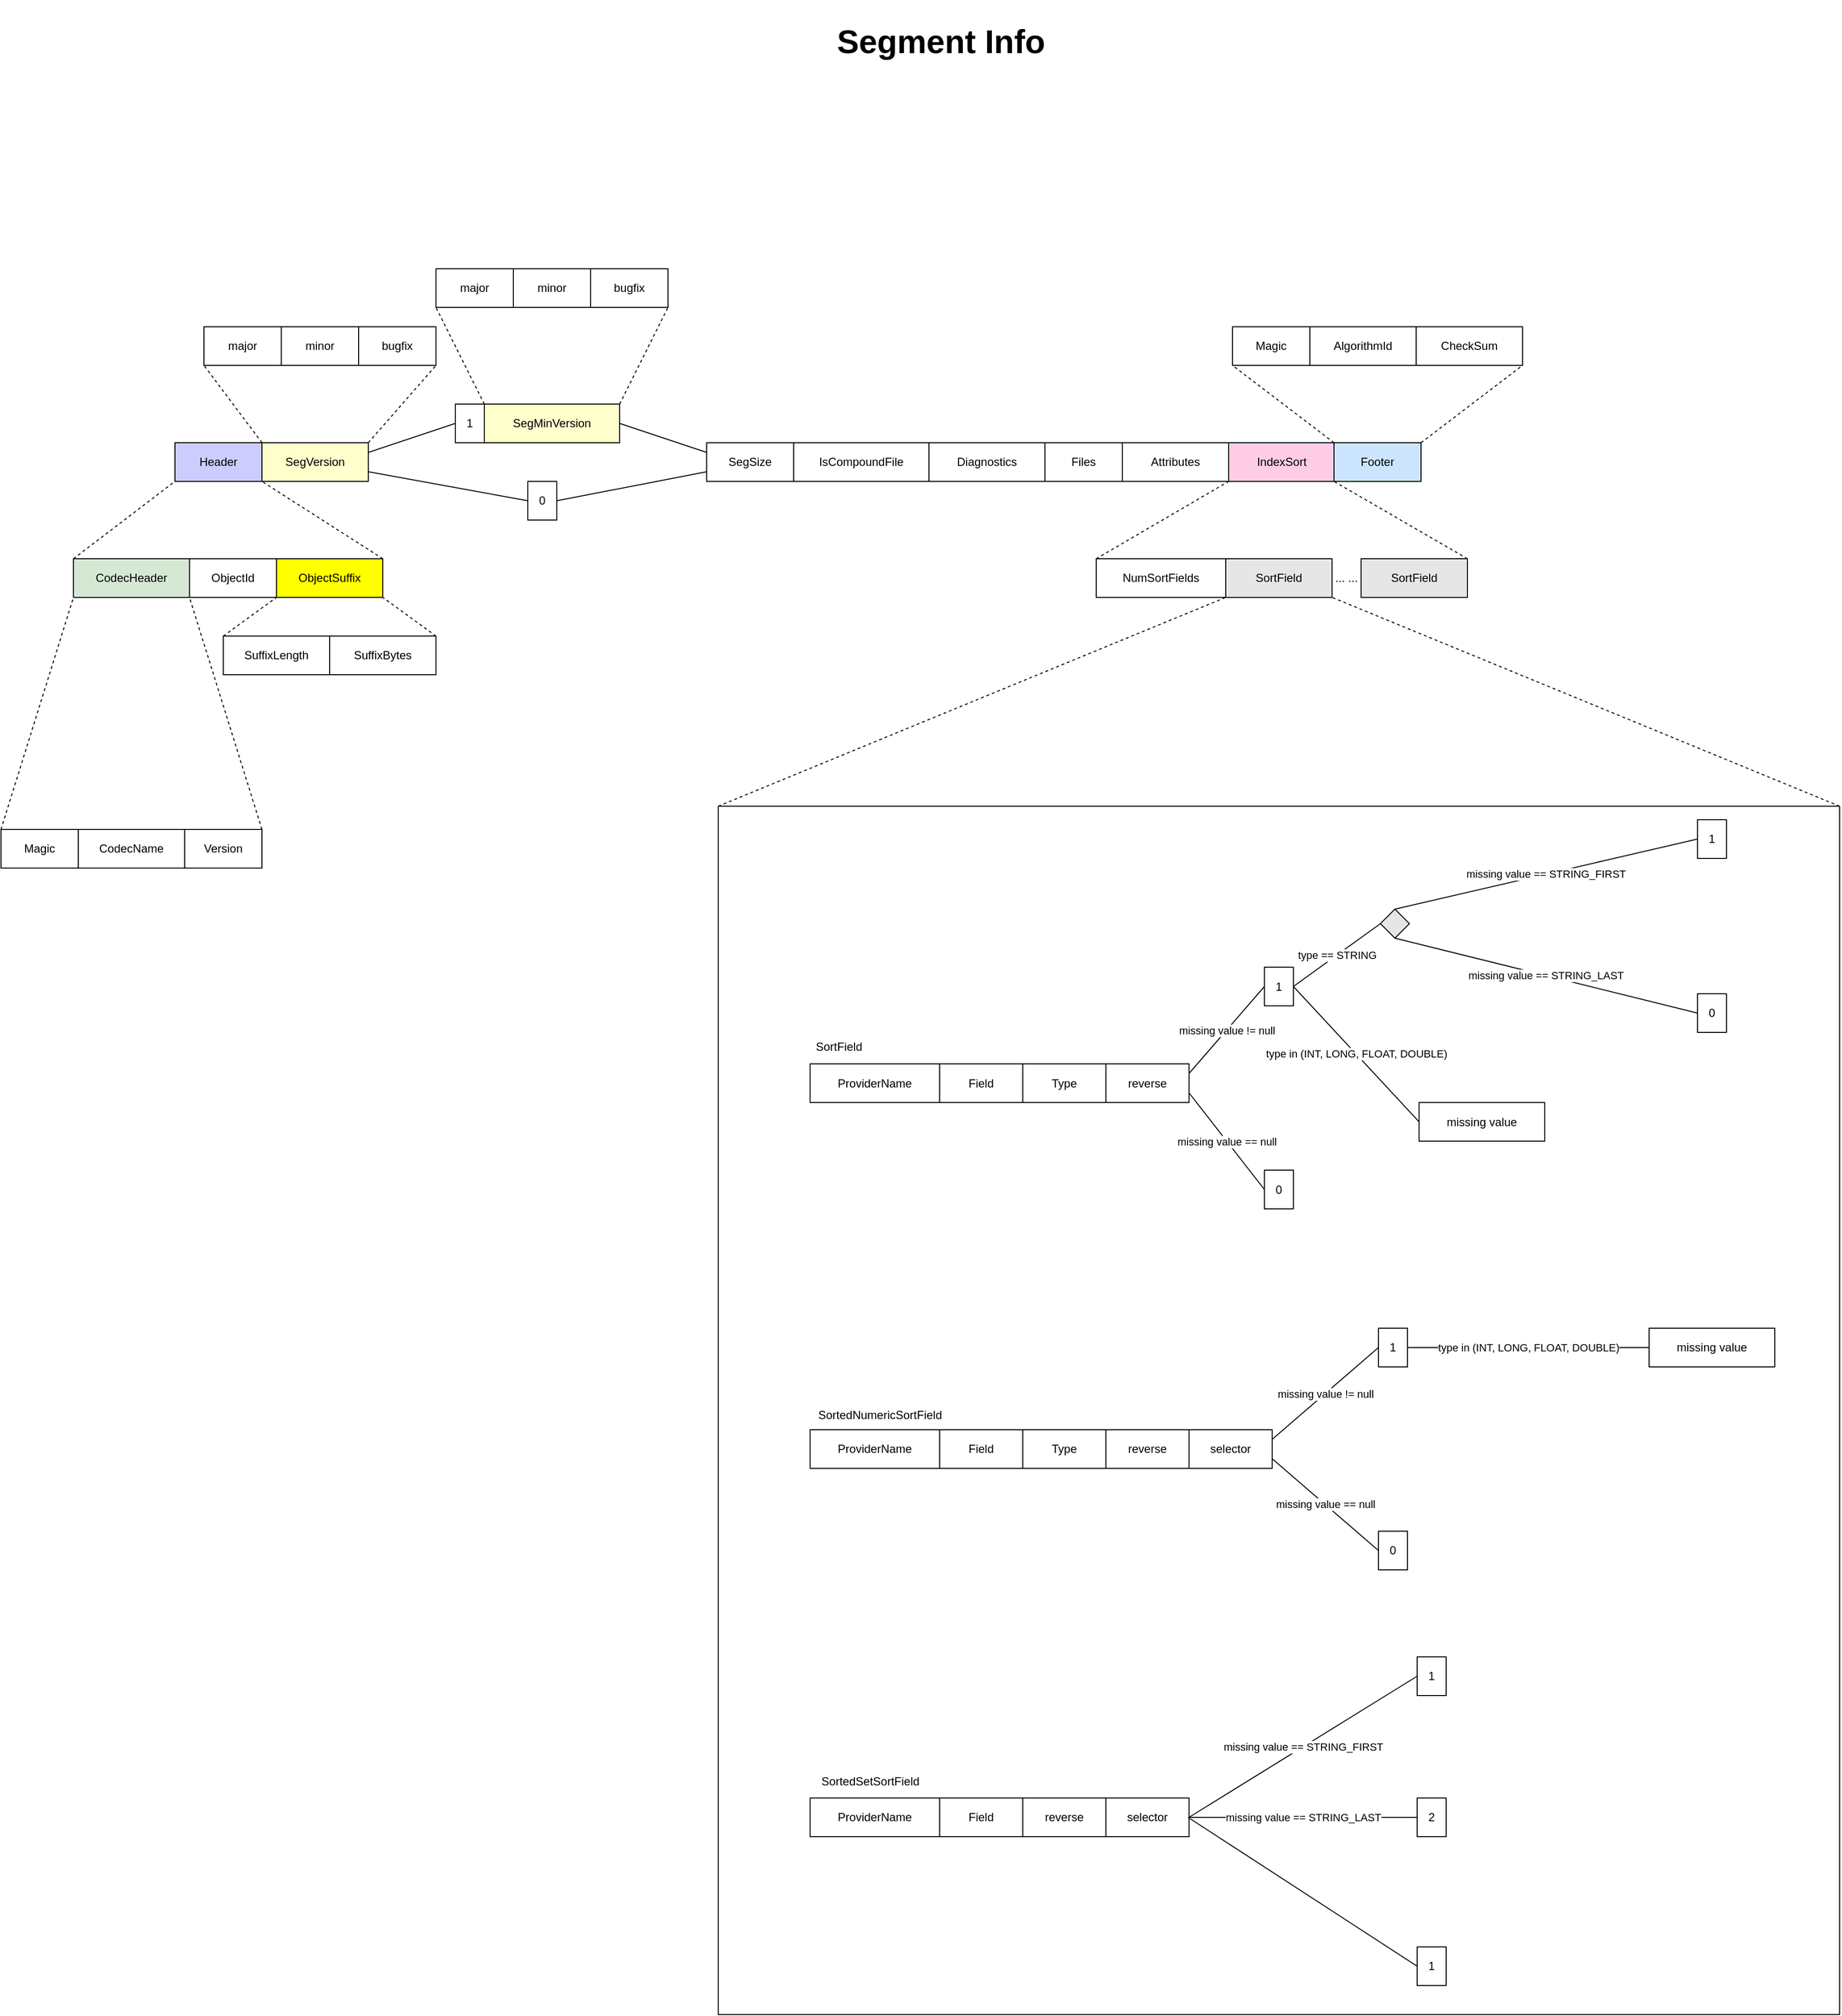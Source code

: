 <mxfile>
    <diagram id="0xvF9VHn8qDiab5rxLQc" name="Page-1">
        <mxGraphModel dx="1906" dy="1566" grid="1" gridSize="10" guides="1" tooltips="1" connect="1" arrows="1" fold="1" page="1" pageScale="1" pageWidth="1169" pageHeight="827" math="0" shadow="0">
            <root>
                <mxCell id="0"/>
                <mxCell id="1" parent="0"/>
                <mxCell id="2" value="" style="group" parent="1" vertex="1" connectable="0">
                    <mxGeometry x="200" y="643" width="450" height="440" as="geometry"/>
                </mxCell>
                <mxCell id="3" value="Header" style="rounded=0;whiteSpace=wrap;html=1;fillColor=#CCCCFF;fontColor=#000000;" parent="2" vertex="1">
                    <mxGeometry x="180" width="90" height="40" as="geometry"/>
                </mxCell>
                <mxCell id="4" value="ObjectId" style="rounded=0;whiteSpace=wrap;html=1;" parent="2" vertex="1">
                    <mxGeometry x="195" y="120" width="90" height="40" as="geometry"/>
                </mxCell>
                <mxCell id="5" value="" style="endArrow=none;dashed=1;html=1;entryX=0;entryY=1;entryDx=0;entryDy=0;exitX=0;exitY=0;exitDx=0;exitDy=0;" parent="2" source="14" target="3" edge="1">
                    <mxGeometry width="50" height="50" relative="1" as="geometry">
                        <mxPoint x="10" y="510" as="sourcePoint"/>
                        <mxPoint x="85" y="290" as="targetPoint"/>
                    </mxGeometry>
                </mxCell>
                <mxCell id="6" value="" style="endArrow=none;dashed=1;html=1;entryX=1;entryY=1;entryDx=0;entryDy=0;exitX=1;exitY=0;exitDx=0;exitDy=0;" parent="2" source="8" target="3" edge="1">
                    <mxGeometry width="50" height="50" relative="1" as="geometry">
                        <mxPoint x="85" y="250" as="sourcePoint"/>
                        <mxPoint x="190" y="35" as="targetPoint"/>
                    </mxGeometry>
                </mxCell>
                <mxCell id="7" value="" style="group" parent="2" vertex="1" connectable="0">
                    <mxGeometry x="230" y="120" width="220" height="120" as="geometry"/>
                </mxCell>
                <mxCell id="8" value="ObjectSuffix" style="rounded=0;whiteSpace=wrap;html=1;fillColor=#FFFF00;fontColor=#000000;" parent="7" vertex="1">
                    <mxGeometry x="55" width="110" height="40" as="geometry"/>
                </mxCell>
                <mxCell id="9" value="SuffixLength" style="rounded=0;whiteSpace=wrap;html=1;" parent="7" vertex="1">
                    <mxGeometry y="80" width="110" height="40" as="geometry"/>
                </mxCell>
                <mxCell id="10" value="SuffixBytes" style="rounded=0;whiteSpace=wrap;html=1;" parent="7" vertex="1">
                    <mxGeometry x="110" y="80" width="110" height="40" as="geometry"/>
                </mxCell>
                <mxCell id="11" value="" style="endArrow=none;dashed=1;html=1;entryX=0;entryY=1;entryDx=0;entryDy=0;exitX=0;exitY=0;exitDx=0;exitDy=0;" parent="7" source="9" target="8" edge="1">
                    <mxGeometry width="50" height="50" relative="1" as="geometry">
                        <mxPoint x="110" y="190" as="sourcePoint"/>
                        <mxPoint x="160" y="140" as="targetPoint"/>
                    </mxGeometry>
                </mxCell>
                <mxCell id="12" value="" style="endArrow=none;dashed=1;html=1;entryX=1;entryY=1;entryDx=0;entryDy=0;exitX=1;exitY=0;exitDx=0;exitDy=0;" parent="7" source="10" target="8" edge="1">
                    <mxGeometry width="50" height="50" relative="1" as="geometry">
                        <mxPoint x="100" y="160" as="sourcePoint"/>
                        <mxPoint x="65" y="50" as="targetPoint"/>
                    </mxGeometry>
                </mxCell>
                <mxCell id="13" value="" style="group" parent="2" vertex="1" connectable="0">
                    <mxGeometry y="120" width="270" height="320" as="geometry"/>
                </mxCell>
                <mxCell id="14" value="CodecHeader" style="rounded=0;whiteSpace=wrap;html=1;fillColor=#d5e8d4;strokeColor=#000000;" parent="13" vertex="1">
                    <mxGeometry x="75" width="120" height="40" as="geometry"/>
                </mxCell>
                <mxCell id="15" value="Magic" style="rounded=0;whiteSpace=wrap;html=1;" parent="13" vertex="1">
                    <mxGeometry y="280" width="80" height="40" as="geometry"/>
                </mxCell>
                <mxCell id="16" value="CodecName" style="rounded=0;whiteSpace=wrap;html=1;" parent="13" vertex="1">
                    <mxGeometry x="80" y="280" width="110" height="40" as="geometry"/>
                </mxCell>
                <mxCell id="17" value="Version" style="rounded=0;whiteSpace=wrap;html=1;" parent="13" vertex="1">
                    <mxGeometry x="190" y="280" width="80" height="40" as="geometry"/>
                </mxCell>
                <mxCell id="18" value="" style="endArrow=none;dashed=1;html=1;entryX=0;entryY=1;entryDx=0;entryDy=0;exitX=0;exitY=0;exitDx=0;exitDy=0;" parent="13" source="15" target="14" edge="1">
                    <mxGeometry width="50" height="50" relative="1" as="geometry">
                        <mxPoint x="170" y="190" as="sourcePoint"/>
                        <mxPoint x="220" y="140" as="targetPoint"/>
                    </mxGeometry>
                </mxCell>
                <mxCell id="19" value="" style="endArrow=none;dashed=1;html=1;entryX=0;entryY=1;entryDx=0;entryDy=0;exitX=1;exitY=0;exitDx=0;exitDy=0;" parent="2" source="17" target="4" edge="1">
                    <mxGeometry width="50" height="50" relative="1" as="geometry">
                        <mxPoint x="340" y="510" as="sourcePoint"/>
                        <mxPoint x="415" y="290" as="targetPoint"/>
                    </mxGeometry>
                </mxCell>
                <mxCell id="20" value="" style="group" parent="1" vertex="1" connectable="0">
                    <mxGeometry x="410" y="523" width="240" height="160" as="geometry"/>
                </mxCell>
                <mxCell id="21" value="SegVersion" style="rounded=0;whiteSpace=wrap;html=1;fillColor=#FFFFCC;" parent="20" vertex="1">
                    <mxGeometry x="60" y="120" width="110" height="40" as="geometry"/>
                </mxCell>
                <mxCell id="22" value="major" style="rounded=0;whiteSpace=wrap;html=1;" parent="20" vertex="1">
                    <mxGeometry width="80" height="40" as="geometry"/>
                </mxCell>
                <mxCell id="23" value="minor" style="rounded=0;whiteSpace=wrap;html=1;" parent="20" vertex="1">
                    <mxGeometry x="80" width="80" height="40" as="geometry"/>
                </mxCell>
                <mxCell id="24" value="bugfix" style="rounded=0;whiteSpace=wrap;html=1;" parent="20" vertex="1">
                    <mxGeometry x="160" width="80" height="40" as="geometry"/>
                </mxCell>
                <mxCell id="25" value="" style="endArrow=none;dashed=1;html=1;entryX=0;entryY=1;entryDx=0;entryDy=0;exitX=0;exitY=0;exitDx=0;exitDy=0;" parent="20" source="21" target="22" edge="1">
                    <mxGeometry width="50" height="50" relative="1" as="geometry">
                        <mxPoint x="-125" y="370" as="sourcePoint"/>
                        <mxPoint x="-20" y="155" as="targetPoint"/>
                    </mxGeometry>
                </mxCell>
                <mxCell id="26" value="" style="endArrow=none;dashed=1;html=1;entryX=1;entryY=1;entryDx=0;entryDy=0;exitX=1;exitY=0;exitDx=0;exitDy=0;" parent="20" source="21" target="24" edge="1">
                    <mxGeometry width="50" height="50" relative="1" as="geometry">
                        <mxPoint x="70" y="115" as="sourcePoint"/>
                        <mxPoint x="10" y="30" as="targetPoint"/>
                    </mxGeometry>
                </mxCell>
                <mxCell id="28" value="1" style="rounded=0;whiteSpace=wrap;html=1;" parent="1" vertex="1">
                    <mxGeometry x="670" y="603" width="30" height="40" as="geometry"/>
                </mxCell>
                <mxCell id="29" value="0" style="rounded=0;whiteSpace=wrap;html=1;" parent="1" vertex="1">
                    <mxGeometry x="745" y="683" width="30" height="40" as="geometry"/>
                </mxCell>
                <mxCell id="33" value="" style="group" parent="1" vertex="1" connectable="0">
                    <mxGeometry x="640" y="483" width="240" height="160" as="geometry"/>
                </mxCell>
                <mxCell id="34" value="SegMinVersion" style="rounded=0;whiteSpace=wrap;html=1;fillColor=#FFFFCC;" parent="33" vertex="1">
                    <mxGeometry x="60" y="120" width="140" height="40" as="geometry"/>
                </mxCell>
                <mxCell id="35" value="major" style="rounded=0;whiteSpace=wrap;html=1;" parent="1" vertex="1">
                    <mxGeometry x="650" y="463" width="80" height="40" as="geometry"/>
                </mxCell>
                <mxCell id="36" value="minor" style="rounded=0;whiteSpace=wrap;html=1;" parent="1" vertex="1">
                    <mxGeometry x="730" y="463" width="80" height="40" as="geometry"/>
                </mxCell>
                <mxCell id="37" value="bugfix" style="rounded=0;whiteSpace=wrap;html=1;" parent="1" vertex="1">
                    <mxGeometry x="810" y="463" width="80" height="40" as="geometry"/>
                </mxCell>
                <mxCell id="38" value="" style="endArrow=none;dashed=1;html=1;entryX=0;entryY=1;entryDx=0;entryDy=0;exitX=0;exitY=0;exitDx=0;exitDy=0;" parent="1" source="34" target="35" edge="1">
                    <mxGeometry width="50" height="50" relative="1" as="geometry">
                        <mxPoint x="515" y="853" as="sourcePoint"/>
                        <mxPoint x="620" y="638" as="targetPoint"/>
                    </mxGeometry>
                </mxCell>
                <mxCell id="39" value="" style="endArrow=none;dashed=1;html=1;entryX=1;entryY=1;entryDx=0;entryDy=0;exitX=1;exitY=0;exitDx=0;exitDy=0;" parent="1" source="34" target="37" edge="1">
                    <mxGeometry width="50" height="50" relative="1" as="geometry">
                        <mxPoint x="710" y="598" as="sourcePoint"/>
                        <mxPoint x="650" y="513" as="targetPoint"/>
                    </mxGeometry>
                </mxCell>
                <mxCell id="40" value="" style="endArrow=none;html=1;exitX=1;exitY=0.25;exitDx=0;exitDy=0;entryX=0;entryY=0.5;entryDx=0;entryDy=0;" parent="1" source="21" target="28" edge="1">
                    <mxGeometry width="50" height="50" relative="1" as="geometry">
                        <mxPoint x="720" y="733" as="sourcePoint"/>
                        <mxPoint x="770" y="683" as="targetPoint"/>
                    </mxGeometry>
                </mxCell>
                <mxCell id="41" value="" style="endArrow=none;html=1;exitX=1;exitY=0.75;exitDx=0;exitDy=0;entryX=0;entryY=0.5;entryDx=0;entryDy=0;" parent="1" source="21" target="29" edge="1">
                    <mxGeometry width="50" height="50" relative="1" as="geometry">
                        <mxPoint x="720" y="733" as="sourcePoint"/>
                        <mxPoint x="770" y="683" as="targetPoint"/>
                    </mxGeometry>
                </mxCell>
                <mxCell id="42" value="SegSize" style="rounded=0;whiteSpace=wrap;html=1;" parent="1" vertex="1">
                    <mxGeometry x="930" y="643" width="90" height="40" as="geometry"/>
                </mxCell>
                <mxCell id="43" value="" style="endArrow=none;html=1;exitX=1;exitY=0.5;exitDx=0;exitDy=0;entryX=0;entryY=0.75;entryDx=0;entryDy=0;" parent="1" source="29" target="42" edge="1">
                    <mxGeometry width="50" height="50" relative="1" as="geometry">
                        <mxPoint x="860" y="743" as="sourcePoint"/>
                        <mxPoint x="1025" y="773" as="targetPoint"/>
                    </mxGeometry>
                </mxCell>
                <mxCell id="44" value="" style="endArrow=none;html=1;exitX=1;exitY=0.5;exitDx=0;exitDy=0;entryX=0;entryY=0.25;entryDx=0;entryDy=0;" parent="1" source="34" target="42" edge="1">
                    <mxGeometry width="50" height="50" relative="1" as="geometry">
                        <mxPoint x="785" y="713" as="sourcePoint"/>
                        <mxPoint x="910" y="683" as="targetPoint"/>
                    </mxGeometry>
                </mxCell>
                <mxCell id="45" value="IsCompoundFile" style="rounded=0;whiteSpace=wrap;html=1;" parent="1" vertex="1">
                    <mxGeometry x="1020" y="643" width="140" height="40" as="geometry"/>
                </mxCell>
                <mxCell id="46" value="Diagnostics" style="rounded=0;whiteSpace=wrap;html=1;" parent="1" vertex="1">
                    <mxGeometry x="1160" y="643" width="120" height="40" as="geometry"/>
                </mxCell>
                <mxCell id="47" value="Files" style="rounded=0;whiteSpace=wrap;html=1;" parent="1" vertex="1">
                    <mxGeometry x="1280" y="643" width="80" height="40" as="geometry"/>
                </mxCell>
                <mxCell id="48" value="Attributes" style="rounded=0;whiteSpace=wrap;html=1;" parent="1" vertex="1">
                    <mxGeometry x="1360" y="643" width="110" height="40" as="geometry"/>
                </mxCell>
                <mxCell id="49" value="IndexSort" style="rounded=0;whiteSpace=wrap;html=1;fillColor=#FFCCE6;" parent="1" vertex="1">
                    <mxGeometry x="1470" y="643" width="110" height="40" as="geometry"/>
                </mxCell>
                <mxCell id="50" value="" style="group" parent="1" vertex="1" connectable="0">
                    <mxGeometry x="1474" y="523" width="300" height="160" as="geometry"/>
                </mxCell>
                <mxCell id="51" value="" style="group" parent="50" vertex="1" connectable="0">
                    <mxGeometry width="300" height="160" as="geometry"/>
                </mxCell>
                <mxCell id="52" value="Footer" style="rounded=0;whiteSpace=wrap;html=1;fillColor=#CCE5FF;" parent="51" vertex="1">
                    <mxGeometry x="105" y="120" width="90" height="40" as="geometry"/>
                </mxCell>
                <mxCell id="53" value="Magic" style="rounded=0;whiteSpace=wrap;html=1;" parent="51" vertex="1">
                    <mxGeometry width="80" height="40" as="geometry"/>
                </mxCell>
                <mxCell id="54" value="AlgorithmId" style="rounded=0;whiteSpace=wrap;html=1;" parent="51" vertex="1">
                    <mxGeometry x="80" width="110" height="40" as="geometry"/>
                </mxCell>
                <mxCell id="55" value="CheckSum" style="rounded=0;whiteSpace=wrap;html=1;" parent="51" vertex="1">
                    <mxGeometry x="190" width="110" height="40" as="geometry"/>
                </mxCell>
                <mxCell id="56" value="" style="endArrow=none;dashed=1;html=1;exitX=0;exitY=0;exitDx=0;exitDy=0;entryX=0;entryY=1;entryDx=0;entryDy=0;" parent="51" source="52" target="53" edge="1">
                    <mxGeometry width="50" height="50" relative="1" as="geometry">
                        <mxPoint x="125" y="70" as="sourcePoint"/>
                        <mxPoint x="175" y="20" as="targetPoint"/>
                    </mxGeometry>
                </mxCell>
                <mxCell id="57" value="" style="endArrow=none;dashed=1;html=1;exitX=1;exitY=0;exitDx=0;exitDy=0;entryX=1;entryY=1;entryDx=0;entryDy=0;" parent="51" source="52" target="55" edge="1">
                    <mxGeometry width="50" height="50" relative="1" as="geometry">
                        <mxPoint x="115" y="130" as="sourcePoint"/>
                        <mxPoint x="10" y="50" as="targetPoint"/>
                    </mxGeometry>
                </mxCell>
                <mxCell id="58" value="NumSortFields" style="rounded=0;whiteSpace=wrap;html=1;" parent="1" vertex="1">
                    <mxGeometry x="1333" y="763" width="134" height="40" as="geometry"/>
                </mxCell>
                <mxCell id="59" value="SortField" style="rounded=0;whiteSpace=wrap;html=1;fillColor=#E6E6E6;" parent="1" vertex="1">
                    <mxGeometry x="1467" y="763" width="110" height="40" as="geometry"/>
                </mxCell>
                <mxCell id="60" value="... ..." style="text;html=1;strokeColor=none;fillColor=none;align=center;verticalAlign=middle;whiteSpace=wrap;rounded=0;" parent="1" vertex="1">
                    <mxGeometry x="1577" y="775.5" width="30" height="15" as="geometry"/>
                </mxCell>
                <mxCell id="61" value="SortField" style="rounded=0;whiteSpace=wrap;html=1;fillColor=#E6E6E6;" parent="1" vertex="1">
                    <mxGeometry x="1607" y="763" width="110" height="40" as="geometry"/>
                </mxCell>
                <mxCell id="62" value="" style="endArrow=none;dashed=1;html=1;entryX=0;entryY=1;entryDx=0;entryDy=0;exitX=0;exitY=0;exitDx=0;exitDy=0;" parent="1" source="58" target="49" edge="1">
                    <mxGeometry width="50" height="50" relative="1" as="geometry">
                        <mxPoint x="1440" y="863" as="sourcePoint"/>
                        <mxPoint x="1490" y="813" as="targetPoint"/>
                    </mxGeometry>
                </mxCell>
                <mxCell id="63" value="" style="endArrow=none;dashed=1;html=1;entryX=0;entryY=1;entryDx=0;entryDy=0;exitX=1;exitY=0;exitDx=0;exitDy=0;" parent="1" source="61" target="52" edge="1">
                    <mxGeometry width="50" height="50" relative="1" as="geometry">
                        <mxPoint x="1343" y="773" as="sourcePoint"/>
                        <mxPoint x="1480" y="693" as="targetPoint"/>
                    </mxGeometry>
                </mxCell>
                <mxCell id="112" value="" style="swimlane;startSize=0;fillColor=#E6E6E6;" parent="1" vertex="1">
                    <mxGeometry x="942" y="1019" width="1160" height="1250" as="geometry">
                        <mxRectangle x="900" y="815" width="50" height="40" as="alternateBounds"/>
                    </mxGeometry>
                </mxCell>
                <mxCell id="98" value="ProviderName" style="rounded=0;whiteSpace=wrap;html=1;" parent="112" vertex="1">
                    <mxGeometry x="95" y="1026" width="134" height="40" as="geometry"/>
                </mxCell>
                <mxCell id="99" value="Field" style="rounded=0;whiteSpace=wrap;html=1;" parent="112" vertex="1">
                    <mxGeometry x="229" y="1026" width="86" height="40" as="geometry"/>
                </mxCell>
                <mxCell id="101" value="reverse" style="rounded=0;whiteSpace=wrap;html=1;" parent="112" vertex="1">
                    <mxGeometry x="315" y="1026" width="86" height="40" as="geometry"/>
                </mxCell>
                <mxCell id="102" value="selector" style="rounded=0;whiteSpace=wrap;html=1;" parent="112" vertex="1">
                    <mxGeometry x="401" y="1026" width="86" height="40" as="geometry"/>
                </mxCell>
                <mxCell id="104" value="2" style="rounded=0;whiteSpace=wrap;html=1;" parent="112" vertex="1">
                    <mxGeometry x="723" y="1026" width="30" height="40" as="geometry"/>
                </mxCell>
                <mxCell id="105" value="1" style="rounded=0;whiteSpace=wrap;html=1;" parent="112" vertex="1">
                    <mxGeometry x="723" y="880" width="30" height="40" as="geometry"/>
                </mxCell>
                <mxCell id="106" value="1" style="rounded=0;whiteSpace=wrap;html=1;" parent="112" vertex="1">
                    <mxGeometry x="723" y="1180" width="30" height="40" as="geometry"/>
                </mxCell>
                <mxCell id="109" value="missing value == STRING_FIRST" style="endArrow=none;html=1;entryX=0;entryY=0.5;entryDx=0;entryDy=0;exitX=1;exitY=0.5;exitDx=0;exitDy=0;" parent="112" source="102" target="105" edge="1">
                    <mxGeometry width="50" height="50" relative="1" as="geometry">
                        <mxPoint x="506" y="1041" as="sourcePoint"/>
                        <mxPoint x="616" y="946" as="targetPoint"/>
                    </mxGeometry>
                </mxCell>
                <mxCell id="110" value="missing value == STRING_LAST" style="endArrow=none;html=1;entryX=0;entryY=0.5;entryDx=0;entryDy=0;exitX=1;exitY=0.5;exitDx=0;exitDy=0;" parent="112" source="102" target="104" edge="1">
                    <mxGeometry width="50" height="50" relative="1" as="geometry">
                        <mxPoint x="497" y="1056" as="sourcePoint"/>
                        <mxPoint x="616" y="920" as="targetPoint"/>
                    </mxGeometry>
                </mxCell>
                <mxCell id="111" value="" style="endArrow=none;html=1;entryX=0;entryY=0.5;entryDx=0;entryDy=0;" parent="112" target="106" edge="1">
                    <mxGeometry width="50" height="50" relative="1" as="geometry">
                        <mxPoint x="486" y="1046" as="sourcePoint"/>
                        <mxPoint x="616" y="1056" as="targetPoint"/>
                    </mxGeometry>
                </mxCell>
                <mxCell id="83" value="selector" style="rounded=0;whiteSpace=wrap;html=1;" parent="112" vertex="1">
                    <mxGeometry x="487" y="645" width="86" height="40" as="geometry"/>
                </mxCell>
                <mxCell id="85" value="1" style="rounded=0;whiteSpace=wrap;html=1;" parent="112" vertex="1">
                    <mxGeometry x="683" y="540" width="30" height="40" as="geometry"/>
                </mxCell>
                <mxCell id="86" value="0" style="rounded=0;whiteSpace=wrap;html=1;" parent="112" vertex="1">
                    <mxGeometry x="683" y="750" width="30" height="40" as="geometry"/>
                </mxCell>
                <mxCell id="87" value="missing value != null" style="endArrow=none;html=1;entryX=0;entryY=0.5;entryDx=0;entryDy=0;exitX=1;exitY=0.25;exitDx=0;exitDy=0;" parent="112" source="83" target="85" edge="1">
                    <mxGeometry width="50" height="50" relative="1" as="geometry">
                        <mxPoint x="505" y="405" as="sourcePoint"/>
                        <mxPoint x="583" y="315" as="targetPoint"/>
                    </mxGeometry>
                </mxCell>
                <mxCell id="88" value="missing value == null" style="endArrow=none;html=1;exitX=1;exitY=0.75;exitDx=0;exitDy=0;entryX=0;entryY=0.5;entryDx=0;entryDy=0;" parent="112" source="83" target="86" edge="1">
                    <mxGeometry width="50" height="50" relative="1" as="geometry">
                        <mxPoint x="505" y="425" as="sourcePoint"/>
                        <mxPoint x="583" y="525" as="targetPoint"/>
                    </mxGeometry>
                </mxCell>
                <mxCell id="89" value="type in (INT, LONG, FLOAT, DOUBLE)" style="endArrow=none;html=1;exitX=1;exitY=0.5;exitDx=0;exitDy=0;entryX=0;entryY=0.5;entryDx=0;entryDy=0;" parent="112" source="85" target="90" edge="1">
                    <mxGeometry width="50" height="50" relative="1" as="geometry">
                        <mxPoint x="613" y="315" as="sourcePoint"/>
                        <mxPoint x="753" y="560" as="targetPoint"/>
                    </mxGeometry>
                </mxCell>
                <mxCell id="90" value="missing value" style="rounded=0;whiteSpace=wrap;html=1;" parent="112" vertex="1">
                    <mxGeometry x="963" y="540" width="130" height="40" as="geometry"/>
                </mxCell>
                <mxCell id="91" value="ProviderName" style="rounded=0;whiteSpace=wrap;html=1;" parent="112" vertex="1">
                    <mxGeometry x="95" y="645" width="134" height="40" as="geometry"/>
                </mxCell>
                <mxCell id="92" value="Field" style="rounded=0;whiteSpace=wrap;html=1;" parent="112" vertex="1">
                    <mxGeometry x="229" y="645" width="86" height="40" as="geometry"/>
                </mxCell>
                <mxCell id="93" value="Type" style="rounded=0;whiteSpace=wrap;html=1;" parent="112" vertex="1">
                    <mxGeometry x="315" y="645" width="86" height="40" as="geometry"/>
                </mxCell>
                <mxCell id="94" value="reverse" style="rounded=0;whiteSpace=wrap;html=1;" parent="112" vertex="1">
                    <mxGeometry x="401" y="645" width="86" height="40" as="geometry"/>
                </mxCell>
                <mxCell id="64" value="ProviderName" style="rounded=0;whiteSpace=wrap;html=1;" parent="112" vertex="1">
                    <mxGeometry x="95" y="266.5" width="134" height="40" as="geometry"/>
                </mxCell>
                <mxCell id="65" value="Field" style="rounded=0;whiteSpace=wrap;html=1;" parent="112" vertex="1">
                    <mxGeometry x="229" y="266.5" width="86" height="40" as="geometry"/>
                </mxCell>
                <mxCell id="66" value="Type" style="rounded=0;whiteSpace=wrap;html=1;" parent="112" vertex="1">
                    <mxGeometry x="315" y="266.5" width="86" height="40" as="geometry"/>
                </mxCell>
                <mxCell id="68" value="1" style="rounded=0;whiteSpace=wrap;html=1;" parent="112" vertex="1">
                    <mxGeometry x="565" y="166.5" width="30" height="40" as="geometry"/>
                </mxCell>
                <mxCell id="69" value="0" style="rounded=0;whiteSpace=wrap;html=1;" parent="112" vertex="1">
                    <mxGeometry x="565" y="376.5" width="30" height="40" as="geometry"/>
                </mxCell>
                <mxCell id="72" value="missing value != null" style="endArrow=none;html=1;entryX=0;entryY=0.5;entryDx=0;entryDy=0;exitX=1;exitY=0.25;exitDx=0;exitDy=0;" parent="112" source="84" target="68" edge="1">
                    <mxGeometry width="50" height="50" relative="1" as="geometry">
                        <mxPoint x="545" y="256.5" as="sourcePoint"/>
                        <mxPoint x="595" y="206.5" as="targetPoint"/>
                    </mxGeometry>
                </mxCell>
                <mxCell id="73" value="missing value == null" style="endArrow=none;html=1;exitX=1;exitY=0.75;exitDx=0;exitDy=0;entryX=0;entryY=0.5;entryDx=0;entryDy=0;" parent="112" source="84" target="69" edge="1">
                    <mxGeometry width="50" height="50" relative="1" as="geometry">
                        <mxPoint x="515" y="256.5" as="sourcePoint"/>
                        <mxPoint x="565" y="206.5" as="targetPoint"/>
                    </mxGeometry>
                </mxCell>
                <mxCell id="74" value="missing value" style="rounded=0;whiteSpace=wrap;html=1;" parent="112" vertex="1">
                    <mxGeometry x="725" y="306.5" width="130" height="40" as="geometry"/>
                </mxCell>
                <mxCell id="75" value="1" style="rounded=0;whiteSpace=wrap;html=1;" parent="112" vertex="1">
                    <mxGeometry x="1013" y="14" width="30" height="40" as="geometry"/>
                </mxCell>
                <mxCell id="76" value="0" style="rounded=0;whiteSpace=wrap;html=1;" parent="112" vertex="1">
                    <mxGeometry x="1013" y="194" width="30" height="40" as="geometry"/>
                </mxCell>
                <mxCell id="78" value="type == STRING" style="endArrow=none;html=1;exitX=1;exitY=0.5;exitDx=0;exitDy=0;entryX=0;entryY=0.5;entryDx=0;entryDy=0;" parent="112" source="68" target="95" edge="1">
                    <mxGeometry width="50" height="50" relative="1" as="geometry">
                        <mxPoint x="585" y="226.5" as="sourcePoint"/>
                        <mxPoint x="685" y="126.5" as="targetPoint"/>
                    </mxGeometry>
                </mxCell>
                <mxCell id="79" value="missing value == STRING_LAST" style="endArrow=none;html=1;entryX=0;entryY=0.5;entryDx=0;entryDy=0;exitX=0.5;exitY=1;exitDx=0;exitDy=0;" parent="112" source="95" target="76" edge="1">
                    <mxGeometry width="50" height="50" relative="1" as="geometry">
                        <mxPoint x="685" y="126.5" as="sourcePoint"/>
                        <mxPoint x="635" y="176.5" as="targetPoint"/>
                    </mxGeometry>
                </mxCell>
                <mxCell id="80" value="missing value == STRING_FIRST" style="endArrow=none;html=1;entryX=0;entryY=0.5;entryDx=0;entryDy=0;exitX=0.5;exitY=0;exitDx=0;exitDy=0;" parent="112" source="95" target="75" edge="1">
                    <mxGeometry width="50" height="50" relative="1" as="geometry">
                        <mxPoint x="685" y="126.5" as="sourcePoint"/>
                        <mxPoint x="635" y="176.5" as="targetPoint"/>
                    </mxGeometry>
                </mxCell>
                <mxCell id="81" value="type in (INT, LONG, FLOAT, DOUBLE)" style="endArrow=none;html=1;exitX=1;exitY=0.5;exitDx=0;exitDy=0;entryX=0;entryY=0.5;entryDx=0;entryDy=0;" parent="112" source="68" target="74" edge="1">
                    <mxGeometry width="50" height="50" relative="1" as="geometry">
                        <mxPoint x="585" y="226.5" as="sourcePoint"/>
                        <mxPoint x="635" y="176.5" as="targetPoint"/>
                    </mxGeometry>
                </mxCell>
                <mxCell id="84" value="reverse" style="rounded=0;whiteSpace=wrap;html=1;" parent="112" vertex="1">
                    <mxGeometry x="401" y="266.5" width="86" height="40" as="geometry"/>
                </mxCell>
                <mxCell id="95" value="" style="rhombus;whiteSpace=wrap;html=1;fillColor=#E6E6E6;" parent="112" vertex="1">
                    <mxGeometry x="685" y="106.5" width="30" height="30" as="geometry"/>
                </mxCell>
                <mxCell id="115" value="SortField" style="text;html=1;strokeColor=none;fillColor=none;align=center;verticalAlign=middle;whiteSpace=wrap;rounded=0;" parent="112" vertex="1">
                    <mxGeometry x="95" y="234" width="60" height="30" as="geometry"/>
                </mxCell>
                <mxCell id="116" value="SortedNumericSortField" style="text;html=1;strokeColor=none;fillColor=none;align=center;verticalAlign=middle;whiteSpace=wrap;rounded=0;" parent="112" vertex="1">
                    <mxGeometry x="95" y="615" width="145" height="30" as="geometry"/>
                </mxCell>
                <mxCell id="117" value="SortedSetSortField" style="text;html=1;strokeColor=none;fillColor=none;align=center;verticalAlign=middle;whiteSpace=wrap;rounded=0;" parent="112" vertex="1">
                    <mxGeometry x="95" y="994" width="125" height="30" as="geometry"/>
                </mxCell>
                <mxCell id="113" value="" style="endArrow=none;dashed=1;html=1;entryX=0;entryY=1;entryDx=0;entryDy=0;exitX=0;exitY=0;exitDx=0;exitDy=0;" parent="1" source="112" target="59" edge="1">
                    <mxGeometry width="50" height="50" relative="1" as="geometry">
                        <mxPoint x="1150" y="993" as="sourcePoint"/>
                        <mxPoint x="1200" y="943" as="targetPoint"/>
                    </mxGeometry>
                </mxCell>
                <mxCell id="114" value="" style="endArrow=none;dashed=1;html=1;entryX=1;entryY=1;entryDx=0;entryDy=0;exitX=1;exitY=0;exitDx=0;exitDy=0;" parent="1" source="112" target="59" edge="1">
                    <mxGeometry width="50" height="50" relative="1" as="geometry">
                        <mxPoint x="1577" y="973" as="sourcePoint"/>
                        <mxPoint x="1477" y="813" as="targetPoint"/>
                    </mxGeometry>
                </mxCell>
                <mxCell id="118" value="&lt;h1 style=&quot;font-size: 34px&quot;&gt;&lt;b style=&quot;font-size: 34px&quot;&gt;Segment Info&lt;/b&gt;&lt;/h1&gt;" style="text;html=1;strokeColor=none;fillColor=none;align=center;verticalAlign=middle;whiteSpace=wrap;rounded=0;fontSize=34;" vertex="1" parent="1">
                    <mxGeometry x="1030" y="213" width="285" height="30" as="geometry"/>
                </mxCell>
            </root>
        </mxGraphModel>
    </diagram>
</mxfile>